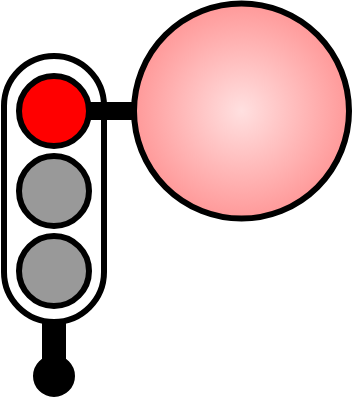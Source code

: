 <mxfile version="20.2.3" type="device"><diagram id="J2OuSg8uE9UjYtb7iVZ3" name="Seite-1"><mxGraphModel dx="536" dy="332" grid="1" gridSize="10" guides="1" tooltips="1" connect="1" arrows="1" fold="1" page="1" pageScale="1" pageWidth="827" pageHeight="1169" math="0" shadow="0"><root><mxCell id="0"/><mxCell id="1" parent="0"/><mxCell id="hAJaRdIYze2g09QByDpZ-3" value="" style="rounded=1;whiteSpace=wrap;html=1;perimeterSpacing=0;arcSize=50;strokeWidth=3;" parent="1" vertex="1"><mxGeometry x="55" y="60" width="50" height="133" as="geometry"/></mxCell><mxCell id="hAJaRdIYze2g09QByDpZ-2" value="" style="ellipse;whiteSpace=wrap;html=1;aspect=fixed;fillColor=#FF0000;fontColor=#333333;strokeColor=#000000;strokeWidth=3;" parent="1" vertex="1"><mxGeometry x="62.5" y="70" width="35" height="35" as="geometry"/></mxCell><mxCell id="hAJaRdIYze2g09QByDpZ-4" value="" style="ellipse;whiteSpace=wrap;html=1;aspect=fixed;fillColor=#999999;fontColor=#333333;strokeColor=#000000;strokeWidth=3;" parent="1" vertex="1"><mxGeometry x="62.5" y="110" width="35" height="35" as="geometry"/></mxCell><mxCell id="hAJaRdIYze2g09QByDpZ-5" value="" style="ellipse;whiteSpace=wrap;html=1;aspect=fixed;fillColor=#999999;fontColor=#333333;strokeColor=#000000;strokeWidth=3;shadow=0;" parent="1" vertex="1"><mxGeometry x="62.5" y="150" width="35" height="35" as="geometry"/></mxCell><mxCell id="cPJyNmrCVpLk7tWFNw5a-1" value="" style="endArrow=none;html=1;rounded=0;exitX=0.5;exitY=1;exitDx=0;exitDy=0;strokeWidth=12;" edge="1" parent="1" source="hAJaRdIYze2g09QByDpZ-3"><mxGeometry width="50" height="50" relative="1" as="geometry"><mxPoint x="100" y="210" as="sourcePoint"/><mxPoint x="80" y="220" as="targetPoint"/></mxGeometry></mxCell><mxCell id="cPJyNmrCVpLk7tWFNw5a-2" value="" style="ellipse;whiteSpace=wrap;html=1;aspect=fixed;fillColor=#000000;" vertex="1" parent="1"><mxGeometry x="70" y="210" width="20" height="20" as="geometry"/></mxCell><mxCell id="cPJyNmrCVpLk7tWFNw5a-4" value="" style="ellipse;whiteSpace=wrap;html=1;aspect=fixed;shadow=0;fillColor=#FFE0E0;gradientColor=#FF9999;gradientDirection=radial;strokeWidth=3;" vertex="1" parent="1"><mxGeometry x="120" y="33.75" width="107.5" height="107.5" as="geometry"/></mxCell><mxCell id="cPJyNmrCVpLk7tWFNw5a-6" value="" style="endArrow=none;html=1;rounded=0;strokeWidth=9;" edge="1" parent="1" source="hAJaRdIYze2g09QByDpZ-2" target="cPJyNmrCVpLk7tWFNw5a-4"><mxGeometry width="50" height="50" relative="1" as="geometry"><mxPoint x="90" y="203.0" as="sourcePoint"/><mxPoint x="90" y="230" as="targetPoint"/></mxGeometry></mxCell></root></mxGraphModel></diagram></mxfile>